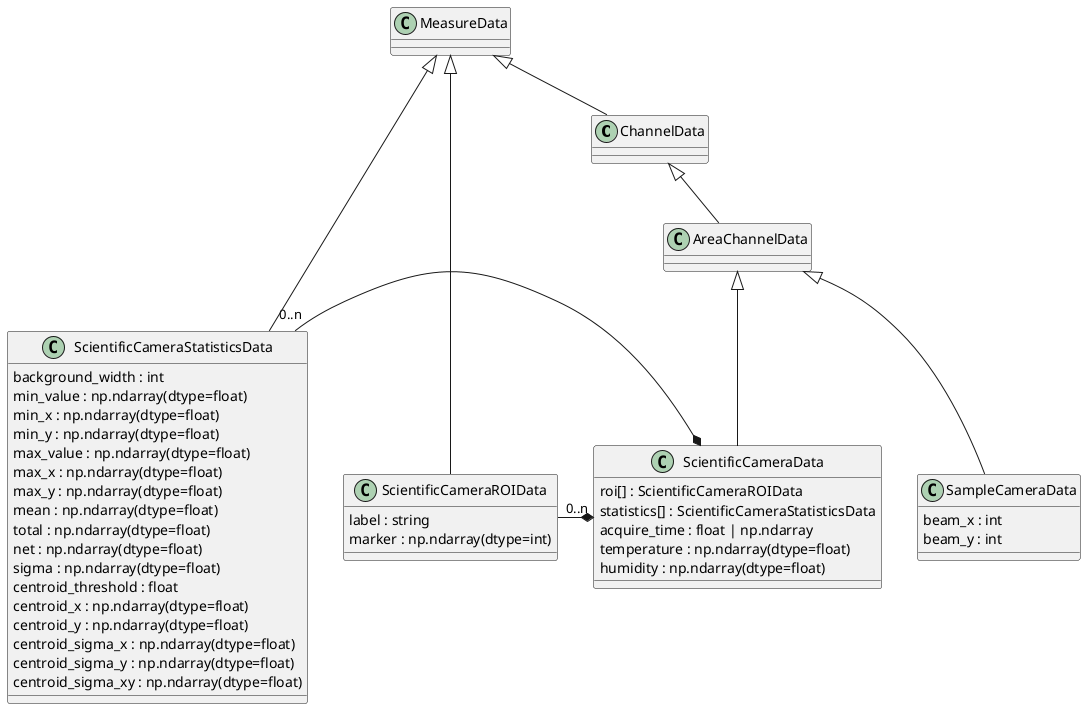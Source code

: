 @startuml
'https://plantuml.com/class-diagram

class ChannelData extends MeasureData

class AreaChannelData extends ChannelData

class SampleCameraData extends AreaChannelData {
    beam_x : int
    beam_y : int
}

class ScientificCameraData extends AreaChannelData {
    roi[] : ScientificCameraROIData
    statistics[] : ScientificCameraStatisticsData
    acquire_time : float | np.ndarray
    {field} temperature : np.ndarray(dtype=float)
    {field} humidity : np.ndarray(dtype=float)
}

together {
    class ScientificCameraData
    class ScientificCameraROIData
}

ScientificCameraStatisticsData -[hidden]> ScientificCameraROIData
ScientificCameraStatisticsData "0..n" -* ScientificCameraData
ScientificCameraROIData -[hidden]> ScientificCameraData
ScientificCameraROIData "0..n" -* ScientificCameraData
ScientificCameraROIData -[hidden]> ScientificCameraData

class ScientificCameraROIData extends MeasureData {
    {field} label : string
    {field} marker : np.ndarray(dtype=int)
}

class ScientificCameraStatisticsData extends MeasureData {
    background_width : int
    {field} min_value : np.ndarray(dtype=float)
    {field} min_x : np.ndarray(dtype=float)
    {field} min_y : np.ndarray(dtype=float)
    {field} max_value : np.ndarray(dtype=float)
    {field} max_x : np.ndarray(dtype=float)
    {field} max_y : np.ndarray(dtype=float)
    {field} mean : np.ndarray(dtype=float)
    {field} total : np.ndarray(dtype=float)
    {field} net : np.ndarray(dtype=float)
    {field} sigma : np.ndarray(dtype=float)
    centroid_threshold : float
    {field} centroid_x : np.ndarray(dtype=float)
    {field} centroid_y : np.ndarray(dtype=float)
    {field} centroid_sigma_x : np.ndarray(dtype=float)
    {field} centroid_sigma_y : np.ndarray(dtype=float)
    {field} centroid_sigma_xy : np.ndarray(dtype=float)
}

@enduml